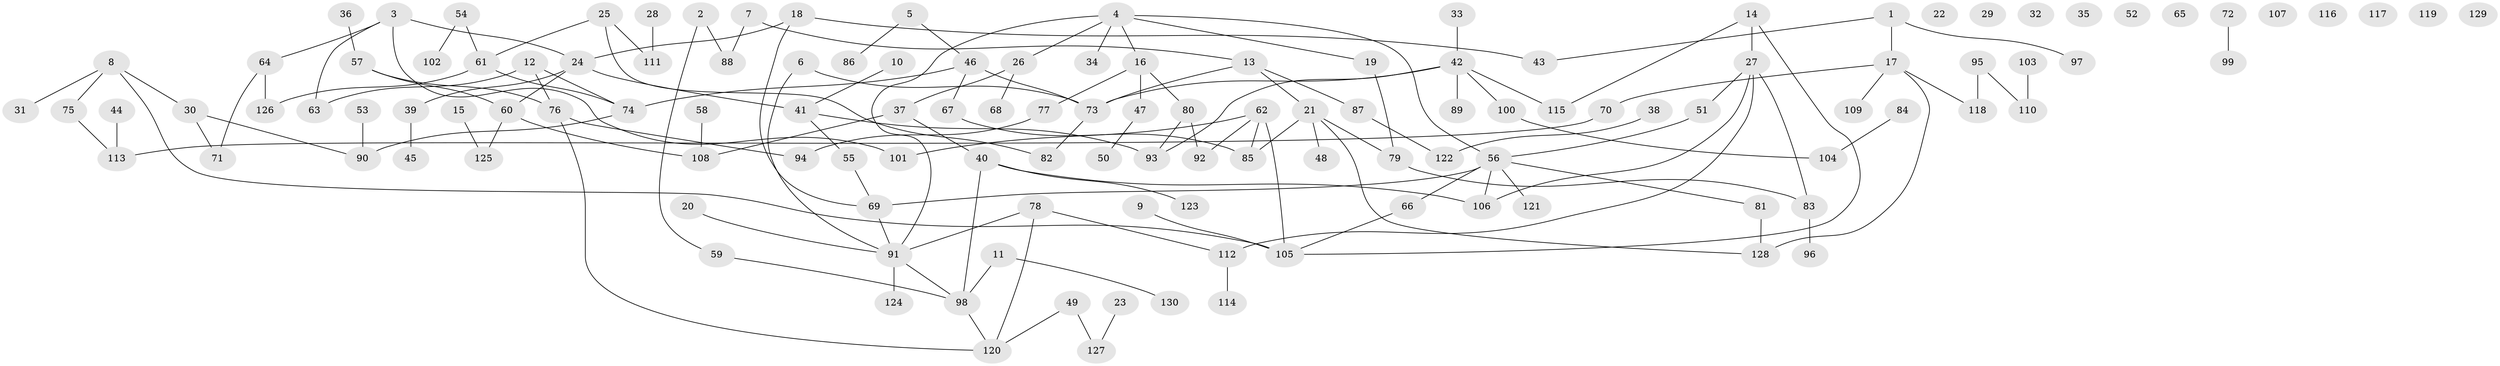 // coarse degree distribution, {2: 0.35, 4: 0.175, 3: 0.1875, 5: 0.0875, 1: 0.175, 6: 0.025}
// Generated by graph-tools (version 1.1) at 2025/35/03/04/25 23:35:52]
// undirected, 130 vertices, 147 edges
graph export_dot {
  node [color=gray90,style=filled];
  1;
  2;
  3;
  4;
  5;
  6;
  7;
  8;
  9;
  10;
  11;
  12;
  13;
  14;
  15;
  16;
  17;
  18;
  19;
  20;
  21;
  22;
  23;
  24;
  25;
  26;
  27;
  28;
  29;
  30;
  31;
  32;
  33;
  34;
  35;
  36;
  37;
  38;
  39;
  40;
  41;
  42;
  43;
  44;
  45;
  46;
  47;
  48;
  49;
  50;
  51;
  52;
  53;
  54;
  55;
  56;
  57;
  58;
  59;
  60;
  61;
  62;
  63;
  64;
  65;
  66;
  67;
  68;
  69;
  70;
  71;
  72;
  73;
  74;
  75;
  76;
  77;
  78;
  79;
  80;
  81;
  82;
  83;
  84;
  85;
  86;
  87;
  88;
  89;
  90;
  91;
  92;
  93;
  94;
  95;
  96;
  97;
  98;
  99;
  100;
  101;
  102;
  103;
  104;
  105;
  106;
  107;
  108;
  109;
  110;
  111;
  112;
  113;
  114;
  115;
  116;
  117;
  118;
  119;
  120;
  121;
  122;
  123;
  124;
  125;
  126;
  127;
  128;
  129;
  130;
  1 -- 17;
  1 -- 43;
  1 -- 97;
  2 -- 59;
  2 -- 88;
  3 -- 24;
  3 -- 63;
  3 -- 64;
  3 -- 101;
  4 -- 16;
  4 -- 19;
  4 -- 26;
  4 -- 34;
  4 -- 56;
  4 -- 91;
  5 -- 46;
  5 -- 86;
  6 -- 73;
  6 -- 91;
  7 -- 13;
  7 -- 88;
  8 -- 30;
  8 -- 31;
  8 -- 75;
  8 -- 105;
  9 -- 105;
  10 -- 41;
  11 -- 98;
  11 -- 130;
  12 -- 63;
  12 -- 74;
  12 -- 76;
  13 -- 21;
  13 -- 73;
  13 -- 87;
  14 -- 27;
  14 -- 105;
  14 -- 115;
  15 -- 125;
  16 -- 47;
  16 -- 77;
  16 -- 80;
  17 -- 70;
  17 -- 109;
  17 -- 118;
  17 -- 128;
  18 -- 24;
  18 -- 43;
  18 -- 69;
  19 -- 79;
  20 -- 91;
  21 -- 48;
  21 -- 79;
  21 -- 85;
  21 -- 128;
  23 -- 127;
  24 -- 39;
  24 -- 41;
  24 -- 60;
  25 -- 61;
  25 -- 82;
  25 -- 111;
  26 -- 37;
  26 -- 68;
  27 -- 51;
  27 -- 83;
  27 -- 106;
  27 -- 112;
  28 -- 111;
  30 -- 71;
  30 -- 90;
  33 -- 42;
  36 -- 57;
  37 -- 40;
  37 -- 108;
  38 -- 122;
  39 -- 45;
  40 -- 98;
  40 -- 106;
  40 -- 123;
  41 -- 55;
  41 -- 93;
  42 -- 73;
  42 -- 89;
  42 -- 93;
  42 -- 100;
  42 -- 115;
  44 -- 113;
  46 -- 67;
  46 -- 73;
  46 -- 74;
  47 -- 50;
  49 -- 120;
  49 -- 127;
  51 -- 56;
  53 -- 90;
  54 -- 61;
  54 -- 102;
  55 -- 69;
  56 -- 66;
  56 -- 69;
  56 -- 81;
  56 -- 106;
  56 -- 121;
  57 -- 60;
  57 -- 76;
  58 -- 108;
  59 -- 98;
  60 -- 108;
  60 -- 125;
  61 -- 74;
  61 -- 126;
  62 -- 85;
  62 -- 92;
  62 -- 101;
  62 -- 105;
  64 -- 71;
  64 -- 126;
  66 -- 105;
  67 -- 85;
  69 -- 91;
  70 -- 113;
  72 -- 99;
  73 -- 82;
  74 -- 90;
  75 -- 113;
  76 -- 94;
  76 -- 120;
  77 -- 94;
  78 -- 91;
  78 -- 112;
  78 -- 120;
  79 -- 83;
  80 -- 92;
  80 -- 93;
  81 -- 128;
  83 -- 96;
  84 -- 104;
  87 -- 122;
  91 -- 98;
  91 -- 124;
  95 -- 110;
  95 -- 118;
  98 -- 120;
  100 -- 104;
  103 -- 110;
  112 -- 114;
}
